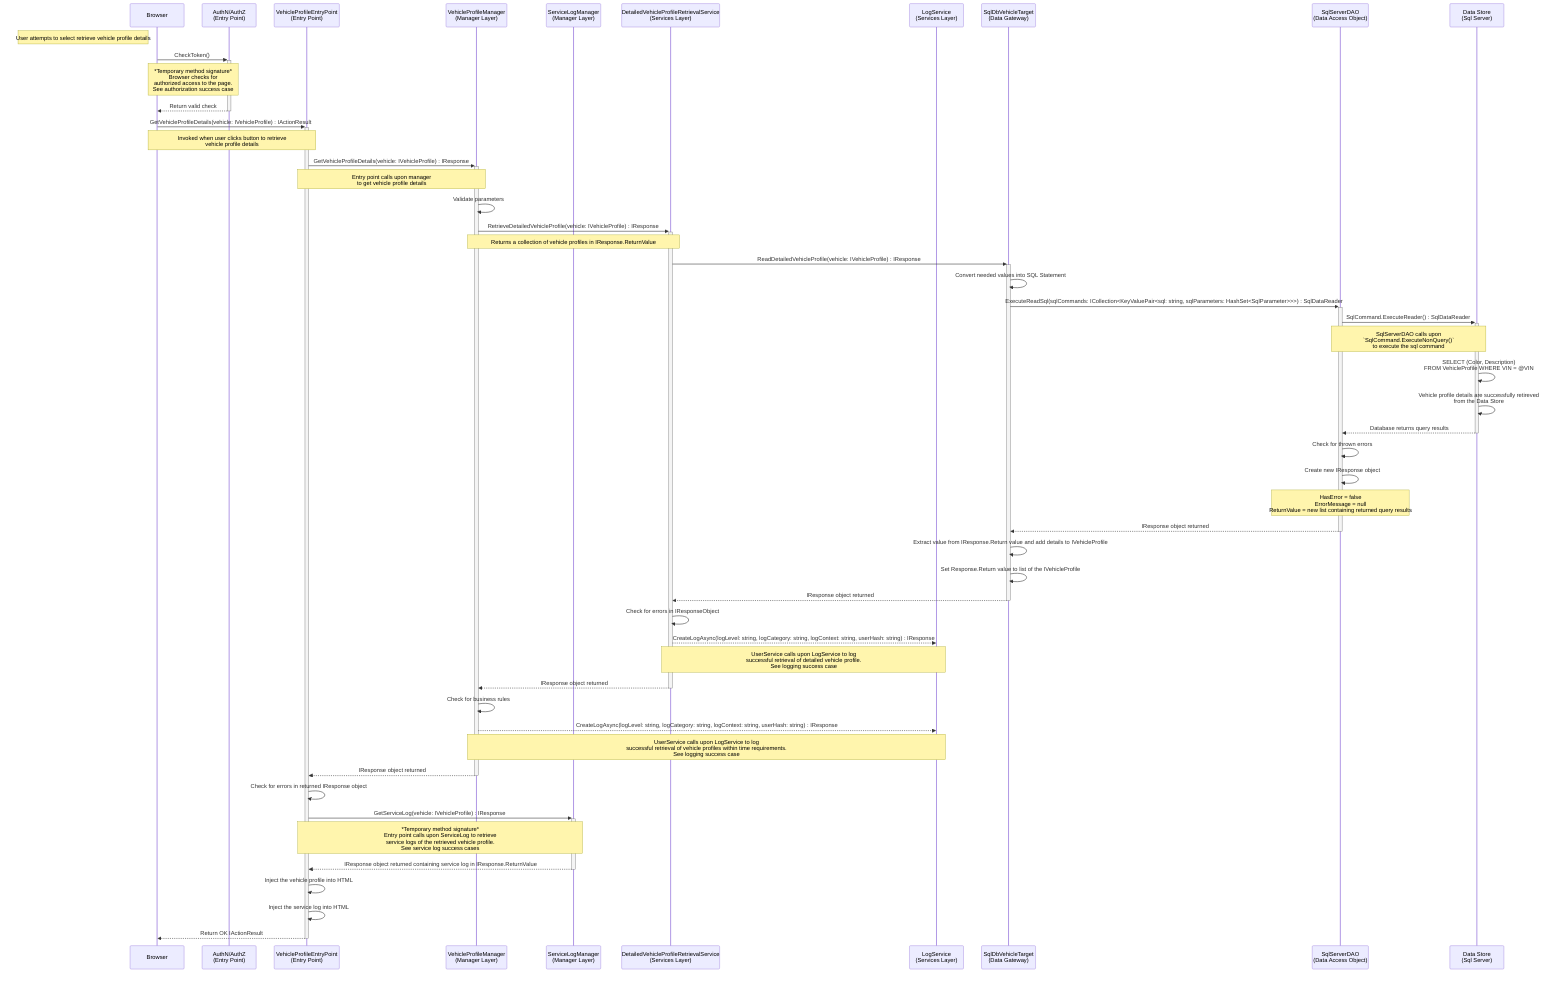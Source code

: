 sequenceDiagram
participant u as Browser
participant az as AuthN/AuthZ<br>(Entry Point)
participant e as VehicleProfileEntryPoint<br>(Entry Point)
participant vpm as VehicleProfileManager<br>(Manager Layer)
participant sl as ServiceLogManager<br>(Manager Layer)
participant vps as DetailedVehicleProfileRetrievalService<br>(Services Layer)
participant ll as LogService<br>(Services Layer)
participant dg as SqlDbVehicleTarget<br>(Data Gateway)
participant da as SqlServerDAO<br>(Data Access Object)
participant ds as Data Store<br>(Sql Server)

Note Left of u: User attempts to select retrieve vehicle profile details
u->>+az: CheckToken() 
    Note over u,az: *Temporary method signature*<br>Browser checks for<br>authorized access to the page.<br>See authorization success case
az-->>-u: Return valid check

u->>+e: GetVehicleProfileDetails(vehicle: IVehicleProfile) : IActionResult 
    Note over u,e: Invoked when user clicks button to retrieve<br>vehicle profile details

    e->>+vpm: GetVehicleProfileDetails(vehicle: IVehicleProfile) : IResponse
        Note over e,vpm: Entry point calls upon manager<br>to get vehicle profile details

        vpm->>vpm: Validate parameters

        vpm->>+vps: RetrieveDetailedVehicleProfile(vehicle: IVehicleProfile) : IResponse
            Note over vpm,vps: Returns a collection of vehicle profiles in IResponse.ReturnValue

            vps->>+dg: ReadDetailedVehicleProfile(vehicle: IVehicleProfile) : IResponse

                dg->>dg: Convert needed values into SQL Statement

                dg->>+da: ExecuteReadSql(sqlCommands: ICollection<KeyValuePair<sql: string, sqlParameters: HashSet<SqlParameter>>>) : SqlDataReader

                    da->>+ds: SqlCommand.ExecuteReader() : SqlDataReader
                        Note over da,ds: SqlServerDAO calls upon<br>`SqlCommand.ExecuteNonQuery()`<br>to execute the sql command
                        
                        ds->>ds: SELECT (Color, Description)<br>FROM VehicleProfile WHERE VIN = @VIN

                        ds->>ds: Vehicle profile details are successfully retireved<br>from the Data Store

                    ds-->>-da: Database returns query results

                    da->>da: Check for thrown errors

                    da->>da: Create new IResponse object
                        Note over da: HasError = false<br>ErrorMessage = null<br>ReturnValue = new list containing returned query results

                da-->>-dg: IResponse object returned

                dg->>dg: Extract value from IResponse.Return value and add details to IVehicleProfile

                dg->>dg: Set Response.Return value to list of the IVehicleProfile

            dg-->>-vps: IResponse object returned

            vps->>vps: Check for errors in IResponseObject

            # Log successful vehicle details retrieval
            vps-->>ll: CreateLogAsync(logLevel: string, logCategory: string, logContext: string, userHash: string) : IResponse
                Note over vps,ll: UserService calls upon LogService to log<br>successful retrieval of detailed vehicle profile.<br>See logging success case

        vps-->>-vpm: IResponse object returned

        vpm->>vpm: Check for business rules

        # Log successful vehicle details retrieval
        vpm-->>ll: CreateLogAsync(logLevel: string, logCategory: string, logContext: string, userHash: string) : IResponse
            Note over vpm,ll: UserService calls upon LogService to log<br>successful retrieval of vehicle profiles within time requirements.<br>See logging success case

    vpm-->>-e: IResponse object returned

    e->>e: Check for errors in returned IResponse object

    e->>+sl: GetServiceLog(vehicle: IVehicleProfile) : IResponse
        Note over e,sl: *Temporary method signature*<br>Entry point calls upon ServiceLog to retrieve<br>service logs of the retrieved vehicle profile.<br>See service log success cases
    sl-->>-e: IResponse object returned containing service log in IResponse.ReturnValue

    e->>e: Inject the vehicle profile into HTML

    e->>e: Inject the service log into HTML

e-->>-u: Return OK IActionResult